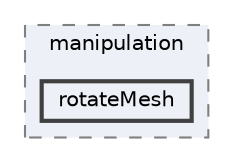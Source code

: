 digraph "applications/utilities/mesh/manipulation/rotateMesh"
{
 // LATEX_PDF_SIZE
  bgcolor="transparent";
  edge [fontname=Helvetica,fontsize=10,labelfontname=Helvetica,labelfontsize=10];
  node [fontname=Helvetica,fontsize=10,shape=box,height=0.2,width=0.4];
  compound=true
  subgraph clusterdir_15449a1ef4a09517cc5e2efa6b11565e {
    graph [ bgcolor="#edf0f7", pencolor="grey50", label="manipulation", fontname=Helvetica,fontsize=10 style="filled,dashed", URL="dir_15449a1ef4a09517cc5e2efa6b11565e.html",tooltip=""]
  dir_b18f1f8fd07001cc2322be257ef67bbb [label="rotateMesh", fillcolor="#edf0f7", color="grey25", style="filled,bold", URL="dir_b18f1f8fd07001cc2322be257ef67bbb.html",tooltip=""];
  }
}
